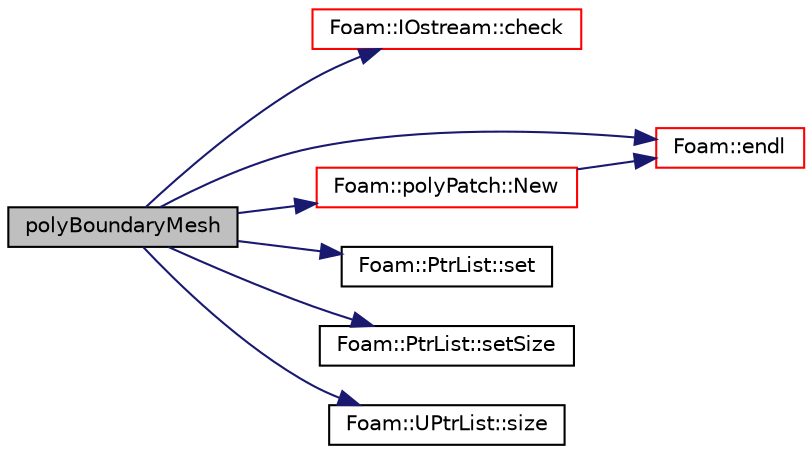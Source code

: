 digraph "polyBoundaryMesh"
{
  bgcolor="transparent";
  edge [fontname="Helvetica",fontsize="10",labelfontname="Helvetica",labelfontsize="10"];
  node [fontname="Helvetica",fontsize="10",shape=record];
  rankdir="LR";
  Node62 [label="polyBoundaryMesh",height=0.2,width=0.4,color="black", fillcolor="grey75", style="filled", fontcolor="black"];
  Node62 -> Node63 [color="midnightblue",fontsize="10",style="solid",fontname="Helvetica"];
  Node63 [label="Foam::IOstream::check",height=0.2,width=0.4,color="red",URL="$a27333.html#a367eb3425fc4e8270e2aa961df8ac8a5",tooltip="Check IOstream status for given operation. "];
  Node62 -> Node73 [color="midnightblue",fontsize="10",style="solid",fontname="Helvetica"];
  Node73 [label="Foam::endl",height=0.2,width=0.4,color="red",URL="$a21851.html#a2db8fe02a0d3909e9351bb4275b23ce4",tooltip="Add newline and flush stream. "];
  Node62 -> Node114 [color="midnightblue",fontsize="10",style="solid",fontname="Helvetica"];
  Node114 [label="Foam::polyPatch::New",height=0.2,width=0.4,color="red",URL="$a28633.html#a1741756fc2a2b6260b8086d1c4f57291",tooltip="Return a pointer to a new patch created on freestore from. "];
  Node114 -> Node73 [color="midnightblue",fontsize="10",style="solid",fontname="Helvetica"];
  Node62 -> Node118 [color="midnightblue",fontsize="10",style="solid",fontname="Helvetica"];
  Node118 [label="Foam::PtrList::set",height=0.2,width=0.4,color="black",URL="$a27029.html#a2d4fe99e7a41d6359b3c1946995622a0",tooltip="Is element set. "];
  Node62 -> Node119 [color="midnightblue",fontsize="10",style="solid",fontname="Helvetica"];
  Node119 [label="Foam::PtrList::setSize",height=0.2,width=0.4,color="black",URL="$a27029.html#aedb985ffeaf1bdbfeccc2a8730405703",tooltip="Reset size of PtrList. If extending the PtrList, new entries are. "];
  Node62 -> Node120 [color="midnightblue",fontsize="10",style="solid",fontname="Helvetica"];
  Node120 [label="Foam::UPtrList::size",height=0.2,width=0.4,color="black",URL="$a27101.html#a47b3bf30da1eb3ab8076b5fbe00e0494",tooltip="Return the number of elements in the UPtrList. "];
}
